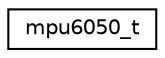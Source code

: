 digraph "Graphical Class Hierarchy"
{
 // LATEX_PDF_SIZE
  edge [fontname="Helvetica",fontsize="10",labelfontname="Helvetica",labelfontsize="10"];
  node [fontname="Helvetica",fontsize="10",shape=record];
  rankdir="LR";
  Node0 [label="mpu6050_t",height=0.2,width=0.4,color="black", fillcolor="white", style="filled",URL="$structmpu6050__t.html",tooltip=" "];
}
